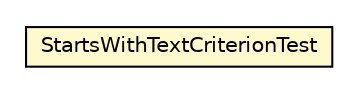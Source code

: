 #!/usr/local/bin/dot
#
# Class diagram 
# Generated by UMLGraph version R5_6_6-8-g8d7759 (http://www.umlgraph.org/)
#

digraph G {
	edge [fontname="Helvetica",fontsize=10,labelfontname="Helvetica",labelfontsize=10];
	node [fontname="Helvetica",fontsize=10,shape=plaintext];
	nodesep=0.25;
	ranksep=0.5;
	// org.dayatang.domain.internal.StartsWithTextCriterionTest
	c4573 [label=<<table title="org.dayatang.domain.internal.StartsWithTextCriterionTest" border="0" cellborder="1" cellspacing="0" cellpadding="2" port="p" bgcolor="lemonChiffon" href="./StartsWithTextCriterionTest.html">
		<tr><td><table border="0" cellspacing="0" cellpadding="1">
<tr><td align="center" balign="center"> StartsWithTextCriterionTest </td></tr>
		</table></td></tr>
		</table>>, URL="./StartsWithTextCriterionTest.html", fontname="Helvetica", fontcolor="black", fontsize=10.0];
}

